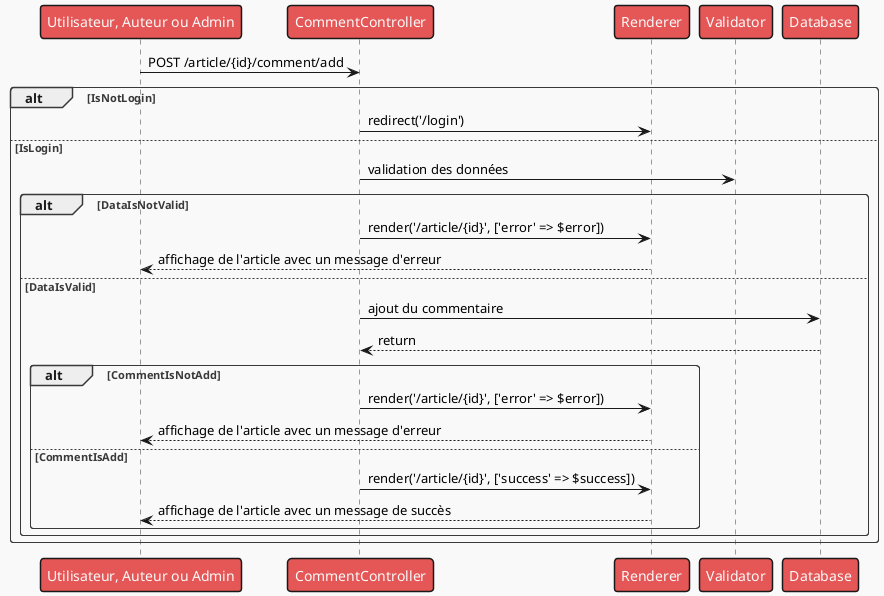 @startuml

!theme mars

Person as "Utilisateur, Auteur ou Admin" -> CommentController : POST /article/{id}/comment/add

alt IsNotLogin
CommentController -> Renderer : redirect('/login')
else IsLogin
CommentController -> Validator : validation des données
    alt DataIsNotValid
    CommentController -> Renderer : render('/article/{id}', ['error' => $error])
    Renderer --> Person : affichage de l'article avec un message d'erreur
    else DataIsValid
    CommentController -> Database : ajout du commentaire
    Database --> CommentController : return
        alt CommentIsNotAdd
        CommentController -> Renderer : render('/article/{id}', ['error' => $error])
        Renderer --> Person : affichage de l'article avec un message d'erreur
        else CommentIsAdd
        CommentController -> Renderer : render('/article/{id}', ['success' => $success])
        Renderer --> Person : affichage de l'article avec un message de succès
        end
    end
end
@enduml